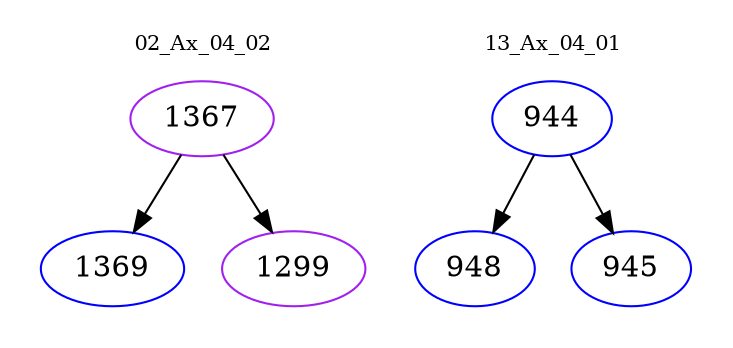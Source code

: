 digraph{
subgraph cluster_0 {
color = white
label = "02_Ax_04_02";
fontsize=10;
T0_1367 [label="1367", color="purple"]
T0_1367 -> T0_1369 [color="black"]
T0_1369 [label="1369", color="blue"]
T0_1367 -> T0_1299 [color="black"]
T0_1299 [label="1299", color="purple"]
}
subgraph cluster_1 {
color = white
label = "13_Ax_04_01";
fontsize=10;
T1_944 [label="944", color="blue"]
T1_944 -> T1_948 [color="black"]
T1_948 [label="948", color="blue"]
T1_944 -> T1_945 [color="black"]
T1_945 [label="945", color="blue"]
}
}
